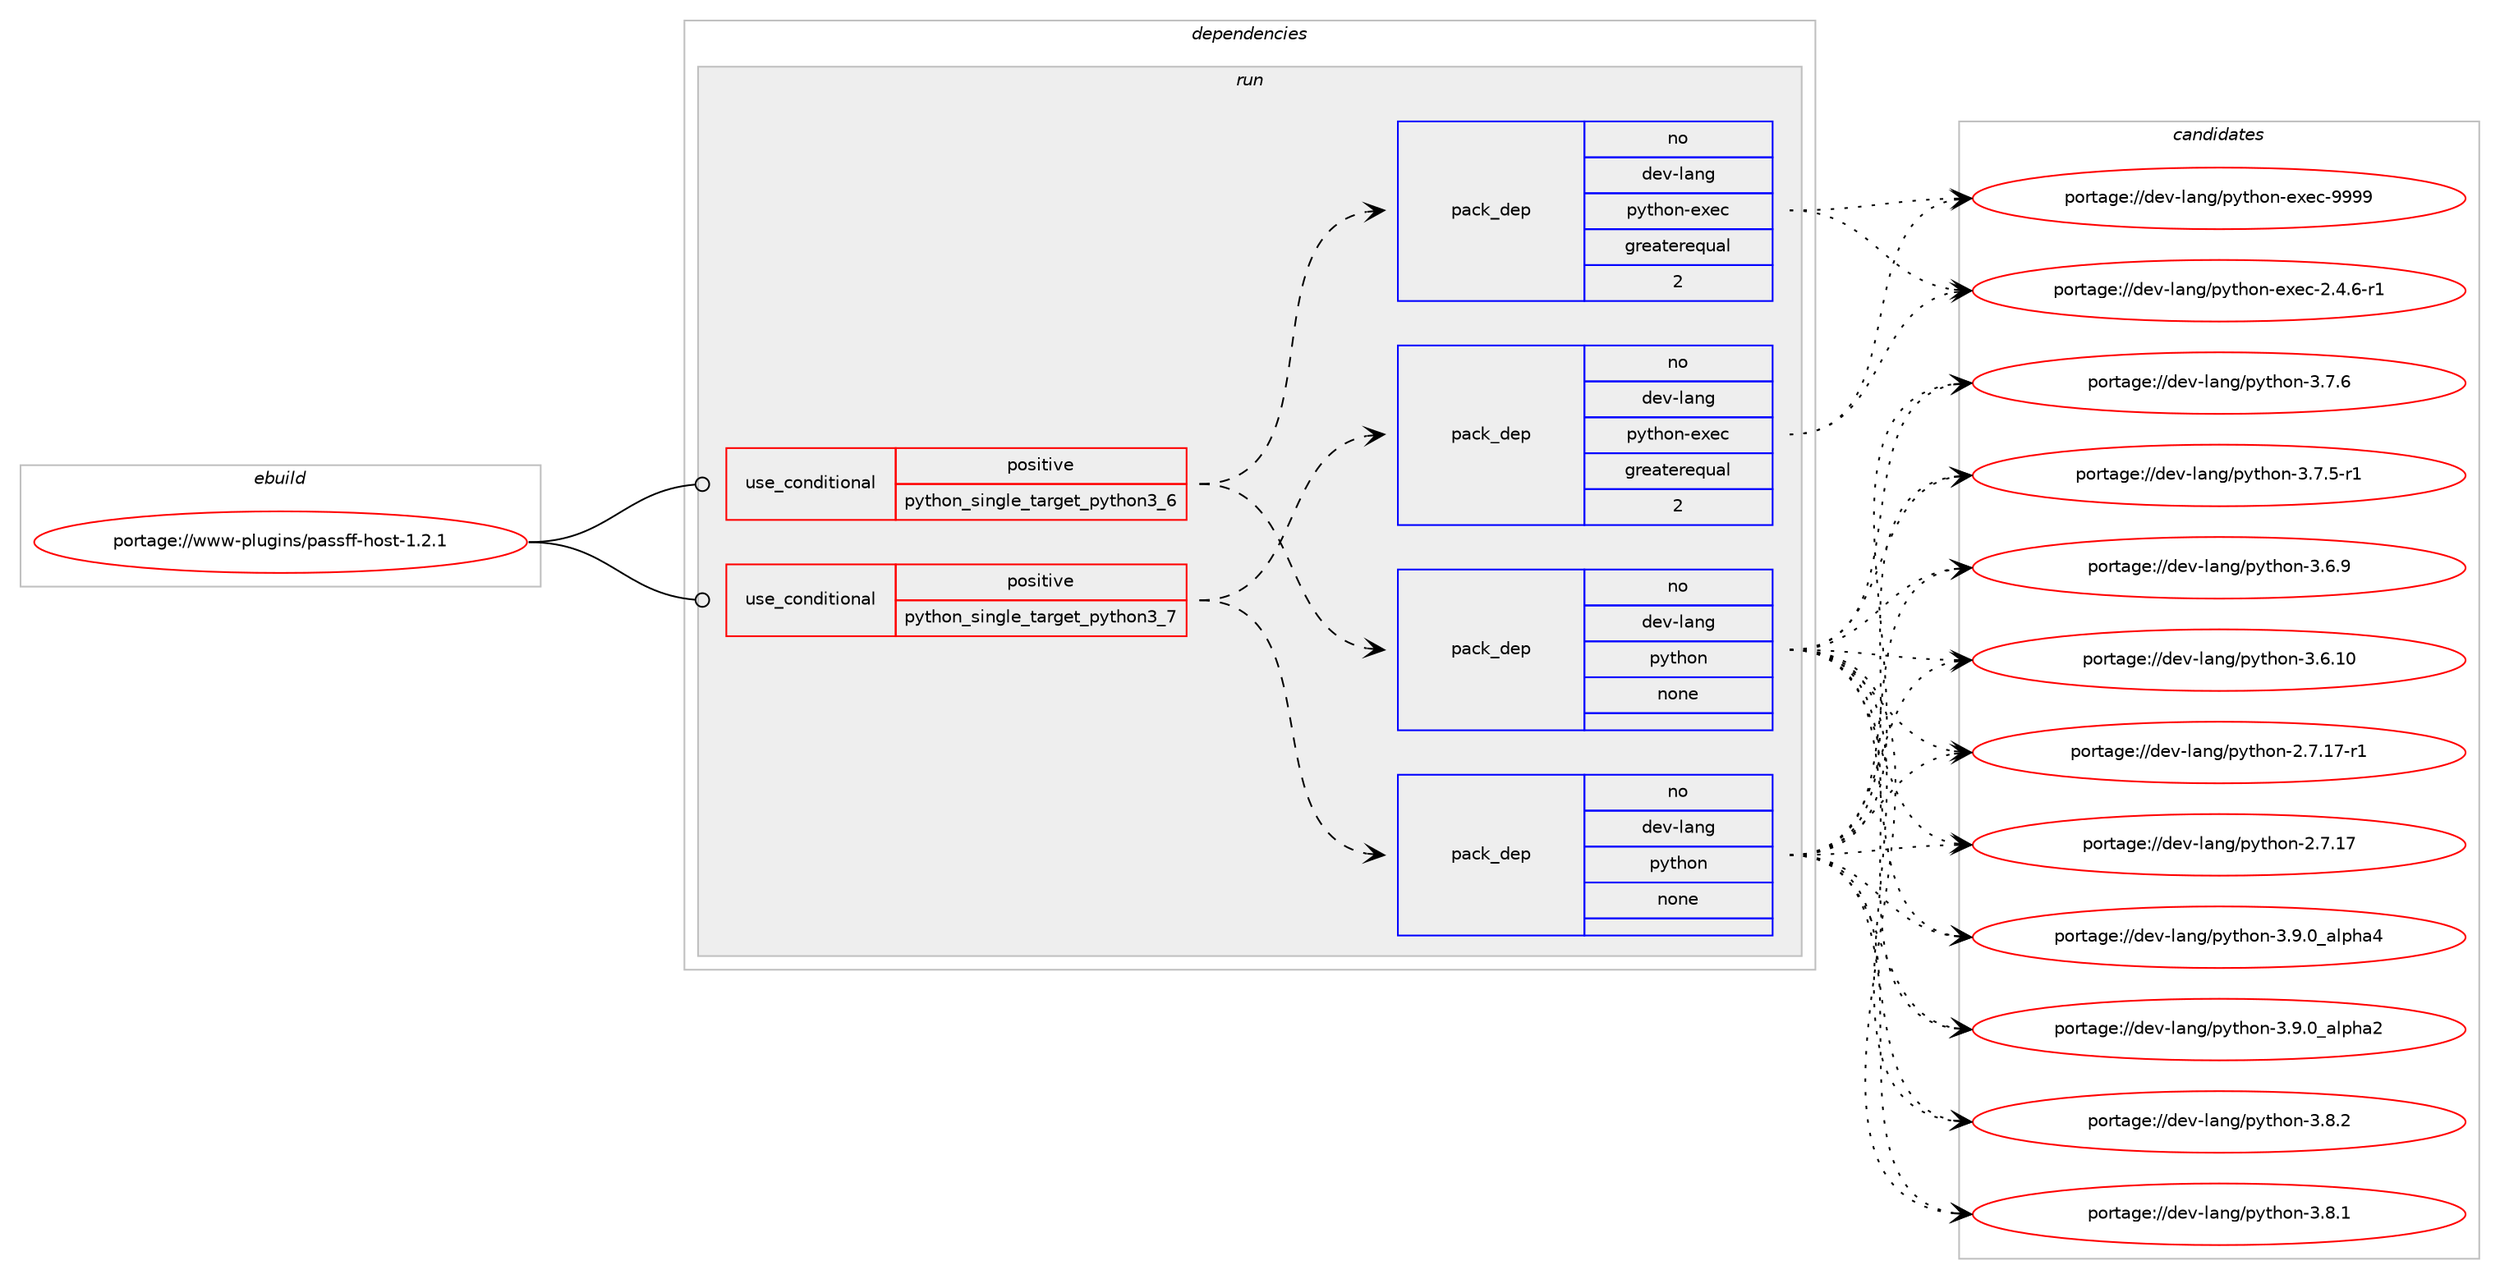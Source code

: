 digraph prolog {

# *************
# Graph options
# *************

newrank=true;
concentrate=true;
compound=true;
graph [rankdir=LR,fontname=Helvetica,fontsize=10,ranksep=1.5];#, ranksep=2.5, nodesep=0.2];
edge  [arrowhead=vee];
node  [fontname=Helvetica,fontsize=10];

# **********
# The ebuild
# **********

subgraph cluster_leftcol {
color=gray;
rank=same;
label=<<i>ebuild</i>>;
id [label="portage://www-plugins/passff-host-1.2.1", color=red, width=4, href="../www-plugins/passff-host-1.2.1.svg"];
}

# ****************
# The dependencies
# ****************

subgraph cluster_midcol {
color=gray;
label=<<i>dependencies</i>>;
subgraph cluster_compile {
fillcolor="#eeeeee";
style=filled;
label=<<i>compile</i>>;
}
subgraph cluster_compileandrun {
fillcolor="#eeeeee";
style=filled;
label=<<i>compile and run</i>>;
}
subgraph cluster_run {
fillcolor="#eeeeee";
style=filled;
label=<<i>run</i>>;
subgraph cond2518 {
dependency18168 [label=<<TABLE BORDER="0" CELLBORDER="1" CELLSPACING="0" CELLPADDING="4"><TR><TD ROWSPAN="3" CELLPADDING="10">use_conditional</TD></TR><TR><TD>positive</TD></TR><TR><TD>python_single_target_python3_6</TD></TR></TABLE>>, shape=none, color=red];
subgraph pack15297 {
dependency18169 [label=<<TABLE BORDER="0" CELLBORDER="1" CELLSPACING="0" CELLPADDING="4" WIDTH="220"><TR><TD ROWSPAN="6" CELLPADDING="30">pack_dep</TD></TR><TR><TD WIDTH="110">no</TD></TR><TR><TD>dev-lang</TD></TR><TR><TD>python</TD></TR><TR><TD>none</TD></TR><TR><TD></TD></TR></TABLE>>, shape=none, color=blue];
}
dependency18168:e -> dependency18169:w [weight=20,style="dashed",arrowhead="vee"];
subgraph pack15298 {
dependency18170 [label=<<TABLE BORDER="0" CELLBORDER="1" CELLSPACING="0" CELLPADDING="4" WIDTH="220"><TR><TD ROWSPAN="6" CELLPADDING="30">pack_dep</TD></TR><TR><TD WIDTH="110">no</TD></TR><TR><TD>dev-lang</TD></TR><TR><TD>python-exec</TD></TR><TR><TD>greaterequal</TD></TR><TR><TD>2</TD></TR></TABLE>>, shape=none, color=blue];
}
dependency18168:e -> dependency18170:w [weight=20,style="dashed",arrowhead="vee"];
}
id:e -> dependency18168:w [weight=20,style="solid",arrowhead="odot"];
subgraph cond2519 {
dependency18171 [label=<<TABLE BORDER="0" CELLBORDER="1" CELLSPACING="0" CELLPADDING="4"><TR><TD ROWSPAN="3" CELLPADDING="10">use_conditional</TD></TR><TR><TD>positive</TD></TR><TR><TD>python_single_target_python3_7</TD></TR></TABLE>>, shape=none, color=red];
subgraph pack15299 {
dependency18172 [label=<<TABLE BORDER="0" CELLBORDER="1" CELLSPACING="0" CELLPADDING="4" WIDTH="220"><TR><TD ROWSPAN="6" CELLPADDING="30">pack_dep</TD></TR><TR><TD WIDTH="110">no</TD></TR><TR><TD>dev-lang</TD></TR><TR><TD>python</TD></TR><TR><TD>none</TD></TR><TR><TD></TD></TR></TABLE>>, shape=none, color=blue];
}
dependency18171:e -> dependency18172:w [weight=20,style="dashed",arrowhead="vee"];
subgraph pack15300 {
dependency18173 [label=<<TABLE BORDER="0" CELLBORDER="1" CELLSPACING="0" CELLPADDING="4" WIDTH="220"><TR><TD ROWSPAN="6" CELLPADDING="30">pack_dep</TD></TR><TR><TD WIDTH="110">no</TD></TR><TR><TD>dev-lang</TD></TR><TR><TD>python-exec</TD></TR><TR><TD>greaterequal</TD></TR><TR><TD>2</TD></TR></TABLE>>, shape=none, color=blue];
}
dependency18171:e -> dependency18173:w [weight=20,style="dashed",arrowhead="vee"];
}
id:e -> dependency18171:w [weight=20,style="solid",arrowhead="odot"];
}
}

# **************
# The candidates
# **************

subgraph cluster_choices {
rank=same;
color=gray;
label=<<i>candidates</i>>;

subgraph choice15297 {
color=black;
nodesep=1;
choice10010111845108971101034711212111610411111045514657464895971081121049752 [label="portage://dev-lang/python-3.9.0_alpha4", color=red, width=4,href="../dev-lang/python-3.9.0_alpha4.svg"];
choice10010111845108971101034711212111610411111045514657464895971081121049750 [label="portage://dev-lang/python-3.9.0_alpha2", color=red, width=4,href="../dev-lang/python-3.9.0_alpha2.svg"];
choice100101118451089711010347112121116104111110455146564650 [label="portage://dev-lang/python-3.8.2", color=red, width=4,href="../dev-lang/python-3.8.2.svg"];
choice100101118451089711010347112121116104111110455146564649 [label="portage://dev-lang/python-3.8.1", color=red, width=4,href="../dev-lang/python-3.8.1.svg"];
choice100101118451089711010347112121116104111110455146554654 [label="portage://dev-lang/python-3.7.6", color=red, width=4,href="../dev-lang/python-3.7.6.svg"];
choice1001011184510897110103471121211161041111104551465546534511449 [label="portage://dev-lang/python-3.7.5-r1", color=red, width=4,href="../dev-lang/python-3.7.5-r1.svg"];
choice100101118451089711010347112121116104111110455146544657 [label="portage://dev-lang/python-3.6.9", color=red, width=4,href="../dev-lang/python-3.6.9.svg"];
choice10010111845108971101034711212111610411111045514654464948 [label="portage://dev-lang/python-3.6.10", color=red, width=4,href="../dev-lang/python-3.6.10.svg"];
choice100101118451089711010347112121116104111110455046554649554511449 [label="portage://dev-lang/python-2.7.17-r1", color=red, width=4,href="../dev-lang/python-2.7.17-r1.svg"];
choice10010111845108971101034711212111610411111045504655464955 [label="portage://dev-lang/python-2.7.17", color=red, width=4,href="../dev-lang/python-2.7.17.svg"];
dependency18169:e -> choice10010111845108971101034711212111610411111045514657464895971081121049752:w [style=dotted,weight="100"];
dependency18169:e -> choice10010111845108971101034711212111610411111045514657464895971081121049750:w [style=dotted,weight="100"];
dependency18169:e -> choice100101118451089711010347112121116104111110455146564650:w [style=dotted,weight="100"];
dependency18169:e -> choice100101118451089711010347112121116104111110455146564649:w [style=dotted,weight="100"];
dependency18169:e -> choice100101118451089711010347112121116104111110455146554654:w [style=dotted,weight="100"];
dependency18169:e -> choice1001011184510897110103471121211161041111104551465546534511449:w [style=dotted,weight="100"];
dependency18169:e -> choice100101118451089711010347112121116104111110455146544657:w [style=dotted,weight="100"];
dependency18169:e -> choice10010111845108971101034711212111610411111045514654464948:w [style=dotted,weight="100"];
dependency18169:e -> choice100101118451089711010347112121116104111110455046554649554511449:w [style=dotted,weight="100"];
dependency18169:e -> choice10010111845108971101034711212111610411111045504655464955:w [style=dotted,weight="100"];
}
subgraph choice15298 {
color=black;
nodesep=1;
choice10010111845108971101034711212111610411111045101120101994557575757 [label="portage://dev-lang/python-exec-9999", color=red, width=4,href="../dev-lang/python-exec-9999.svg"];
choice10010111845108971101034711212111610411111045101120101994550465246544511449 [label="portage://dev-lang/python-exec-2.4.6-r1", color=red, width=4,href="../dev-lang/python-exec-2.4.6-r1.svg"];
dependency18170:e -> choice10010111845108971101034711212111610411111045101120101994557575757:w [style=dotted,weight="100"];
dependency18170:e -> choice10010111845108971101034711212111610411111045101120101994550465246544511449:w [style=dotted,weight="100"];
}
subgraph choice15299 {
color=black;
nodesep=1;
choice10010111845108971101034711212111610411111045514657464895971081121049752 [label="portage://dev-lang/python-3.9.0_alpha4", color=red, width=4,href="../dev-lang/python-3.9.0_alpha4.svg"];
choice10010111845108971101034711212111610411111045514657464895971081121049750 [label="portage://dev-lang/python-3.9.0_alpha2", color=red, width=4,href="../dev-lang/python-3.9.0_alpha2.svg"];
choice100101118451089711010347112121116104111110455146564650 [label="portage://dev-lang/python-3.8.2", color=red, width=4,href="../dev-lang/python-3.8.2.svg"];
choice100101118451089711010347112121116104111110455146564649 [label="portage://dev-lang/python-3.8.1", color=red, width=4,href="../dev-lang/python-3.8.1.svg"];
choice100101118451089711010347112121116104111110455146554654 [label="portage://dev-lang/python-3.7.6", color=red, width=4,href="../dev-lang/python-3.7.6.svg"];
choice1001011184510897110103471121211161041111104551465546534511449 [label="portage://dev-lang/python-3.7.5-r1", color=red, width=4,href="../dev-lang/python-3.7.5-r1.svg"];
choice100101118451089711010347112121116104111110455146544657 [label="portage://dev-lang/python-3.6.9", color=red, width=4,href="../dev-lang/python-3.6.9.svg"];
choice10010111845108971101034711212111610411111045514654464948 [label="portage://dev-lang/python-3.6.10", color=red, width=4,href="../dev-lang/python-3.6.10.svg"];
choice100101118451089711010347112121116104111110455046554649554511449 [label="portage://dev-lang/python-2.7.17-r1", color=red, width=4,href="../dev-lang/python-2.7.17-r1.svg"];
choice10010111845108971101034711212111610411111045504655464955 [label="portage://dev-lang/python-2.7.17", color=red, width=4,href="../dev-lang/python-2.7.17.svg"];
dependency18172:e -> choice10010111845108971101034711212111610411111045514657464895971081121049752:w [style=dotted,weight="100"];
dependency18172:e -> choice10010111845108971101034711212111610411111045514657464895971081121049750:w [style=dotted,weight="100"];
dependency18172:e -> choice100101118451089711010347112121116104111110455146564650:w [style=dotted,weight="100"];
dependency18172:e -> choice100101118451089711010347112121116104111110455146564649:w [style=dotted,weight="100"];
dependency18172:e -> choice100101118451089711010347112121116104111110455146554654:w [style=dotted,weight="100"];
dependency18172:e -> choice1001011184510897110103471121211161041111104551465546534511449:w [style=dotted,weight="100"];
dependency18172:e -> choice100101118451089711010347112121116104111110455146544657:w [style=dotted,weight="100"];
dependency18172:e -> choice10010111845108971101034711212111610411111045514654464948:w [style=dotted,weight="100"];
dependency18172:e -> choice100101118451089711010347112121116104111110455046554649554511449:w [style=dotted,weight="100"];
dependency18172:e -> choice10010111845108971101034711212111610411111045504655464955:w [style=dotted,weight="100"];
}
subgraph choice15300 {
color=black;
nodesep=1;
choice10010111845108971101034711212111610411111045101120101994557575757 [label="portage://dev-lang/python-exec-9999", color=red, width=4,href="../dev-lang/python-exec-9999.svg"];
choice10010111845108971101034711212111610411111045101120101994550465246544511449 [label="portage://dev-lang/python-exec-2.4.6-r1", color=red, width=4,href="../dev-lang/python-exec-2.4.6-r1.svg"];
dependency18173:e -> choice10010111845108971101034711212111610411111045101120101994557575757:w [style=dotted,weight="100"];
dependency18173:e -> choice10010111845108971101034711212111610411111045101120101994550465246544511449:w [style=dotted,weight="100"];
}
}

}

